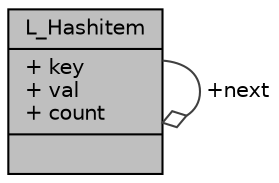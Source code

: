 digraph "L_Hashitem"
{
 // LATEX_PDF_SIZE
  edge [fontname="Helvetica",fontsize="10",labelfontname="Helvetica",labelfontsize="10"];
  node [fontname="Helvetica",fontsize="10",shape=record];
  Node1 [label="{L_Hashitem\n|+ key\l+ val\l+ count\l|}",height=0.2,width=0.4,color="black", fillcolor="grey75", style="filled", fontcolor="black",tooltip=" "];
  Node1 -> Node1 [color="grey25",fontsize="10",style="solid",label=" +next" ,arrowhead="odiamond",fontname="Helvetica"];
}
